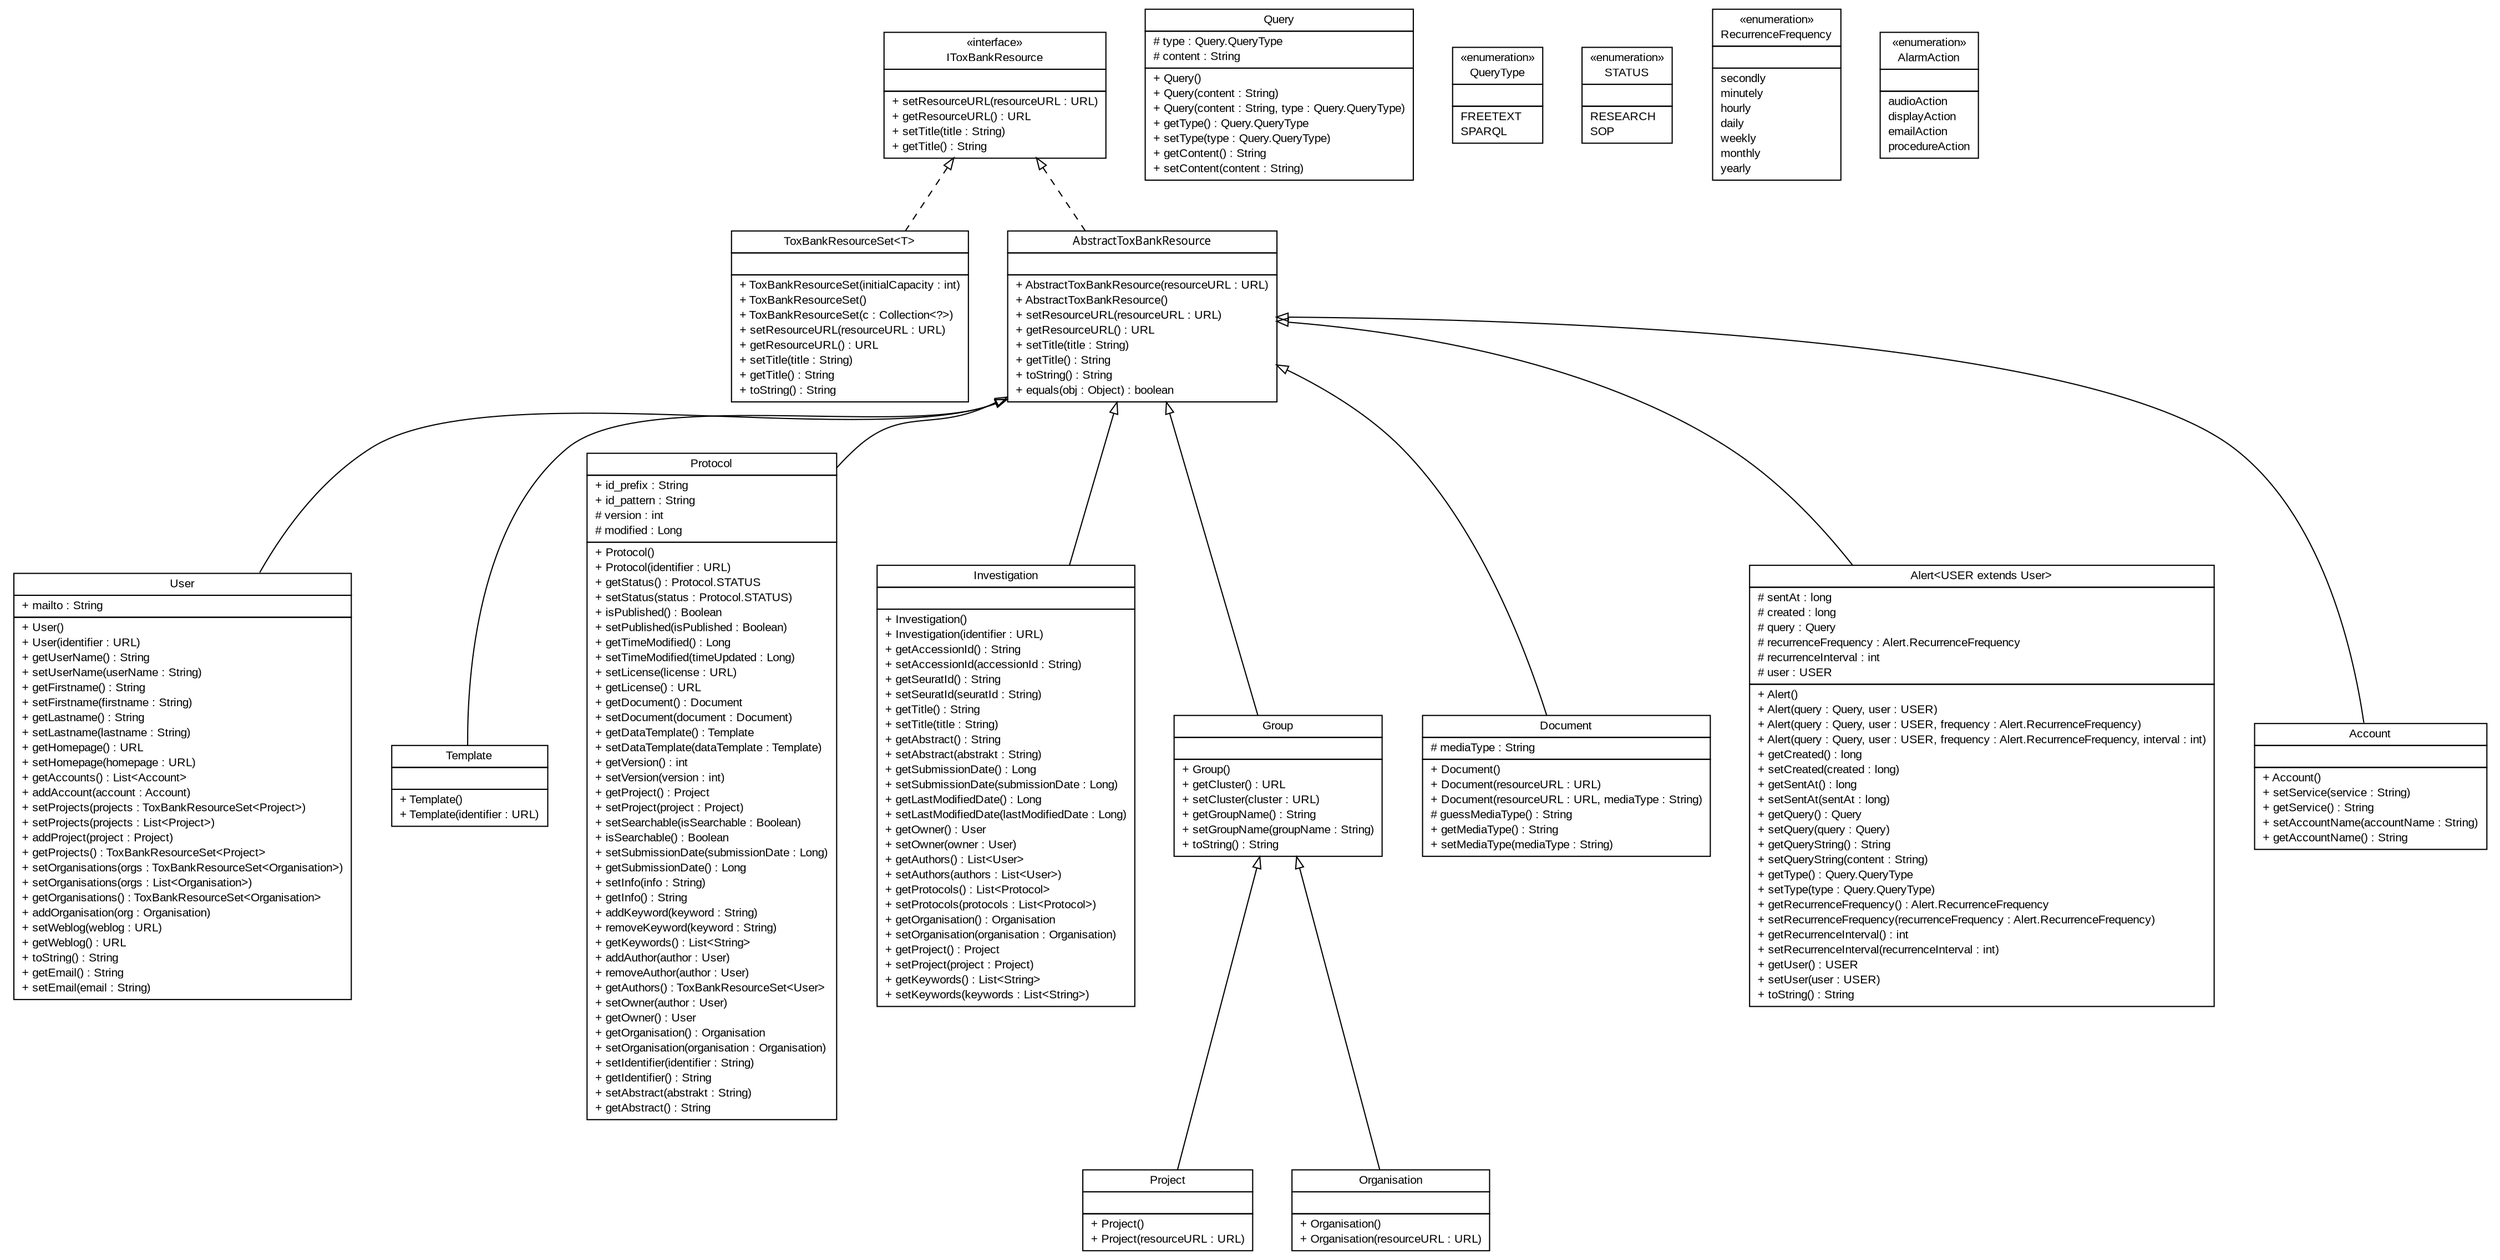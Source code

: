 #!/usr/local/bin/dot
#
# Class diagram 
# Generated by UmlGraph version 4.6 (http://www.spinellis.gr/sw/umlgraph)
#

digraph G {
	edge [fontname="arial",fontsize=10,labelfontname="arial",labelfontsize=10];
	node [fontname="arial",fontsize=10,shape=plaintext];
	// net.toxbank.client.resource.User
	c142 [label=<<table border="0" cellborder="1" cellspacing="0" cellpadding="2" port="p" href="./User.html">
		<tr><td><table border="0" cellspacing="0" cellpadding="1">
			<tr><td> User </td></tr>
		</table></td></tr>
		<tr><td><table border="0" cellspacing="0" cellpadding="1">
			<tr><td align="left"> + mailto : String </td></tr>
		</table></td></tr>
		<tr><td><table border="0" cellspacing="0" cellpadding="1">
			<tr><td align="left"> + User() </td></tr>
			<tr><td align="left"> + User(identifier : URL) </td></tr>
			<tr><td align="left"> + getUserName() : String </td></tr>
			<tr><td align="left"> + setUserName(userName : String) </td></tr>
			<tr><td align="left"> + getFirstname() : String </td></tr>
			<tr><td align="left"> + setFirstname(firstname : String) </td></tr>
			<tr><td align="left"> + getLastname() : String </td></tr>
			<tr><td align="left"> + setLastname(lastname : String) </td></tr>
			<tr><td align="left"> + getHomepage() : URL </td></tr>
			<tr><td align="left"> + setHomepage(homepage : URL) </td></tr>
			<tr><td align="left"> + getAccounts() : List&lt;Account&gt; </td></tr>
			<tr><td align="left"> + addAccount(account : Account) </td></tr>
			<tr><td align="left"> + setProjects(projects : ToxBankResourceSet&lt;Project&gt;) </td></tr>
			<tr><td align="left"> + setProjects(projects : List&lt;Project&gt;) </td></tr>
			<tr><td align="left"> + addProject(project : Project) </td></tr>
			<tr><td align="left"> + getProjects() : ToxBankResourceSet&lt;Project&gt; </td></tr>
			<tr><td align="left"> + setOrganisations(orgs : ToxBankResourceSet&lt;Organisation&gt;) </td></tr>
			<tr><td align="left"> + setOrganisations(orgs : List&lt;Organisation&gt;) </td></tr>
			<tr><td align="left"> + getOrganisations() : ToxBankResourceSet&lt;Organisation&gt; </td></tr>
			<tr><td align="left"> + addOrganisation(org : Organisation) </td></tr>
			<tr><td align="left"> + setWeblog(weblog : URL) </td></tr>
			<tr><td align="left"> + getWeblog() : URL </td></tr>
			<tr><td align="left"> + toString() : String </td></tr>
			<tr><td align="left"> + getEmail() : String </td></tr>
			<tr><td align="left"> + setEmail(email : String) </td></tr>
		</table></td></tr>
		</table>>, fontname="arial", fontcolor="black", fontsize=10.0];
	// net.toxbank.client.resource.ToxBankResourceSet<T>
	c143 [label=<<table border="0" cellborder="1" cellspacing="0" cellpadding="2" port="p" href="./ToxBankResourceSet.html">
		<tr><td><table border="0" cellspacing="0" cellpadding="1">
			<tr><td> ToxBankResourceSet&lt;T&gt; </td></tr>
		</table></td></tr>
		<tr><td><table border="0" cellspacing="0" cellpadding="1">
			<tr><td align="left">  </td></tr>
		</table></td></tr>
		<tr><td><table border="0" cellspacing="0" cellpadding="1">
			<tr><td align="left"> + ToxBankResourceSet(initialCapacity : int) </td></tr>
			<tr><td align="left"> + ToxBankResourceSet() </td></tr>
			<tr><td align="left"> + ToxBankResourceSet(c : Collection&lt;?&gt;) </td></tr>
			<tr><td align="left"> + setResourceURL(resourceURL : URL) </td></tr>
			<tr><td align="left"> + getResourceURL() : URL </td></tr>
			<tr><td align="left"> + setTitle(title : String) </td></tr>
			<tr><td align="left"> + getTitle() : String </td></tr>
			<tr><td align="left"> + toString() : String </td></tr>
		</table></td></tr>
		</table>>, fontname="arial", fontcolor="black", fontsize=10.0];
	// net.toxbank.client.resource.Template
	c144 [label=<<table border="0" cellborder="1" cellspacing="0" cellpadding="2" port="p" href="./Template.html">
		<tr><td><table border="0" cellspacing="0" cellpadding="1">
			<tr><td> Template </td></tr>
		</table></td></tr>
		<tr><td><table border="0" cellspacing="0" cellpadding="1">
			<tr><td align="left">  </td></tr>
		</table></td></tr>
		<tr><td><table border="0" cellspacing="0" cellpadding="1">
			<tr><td align="left"> + Template() </td></tr>
			<tr><td align="left"> + Template(identifier : URL) </td></tr>
		</table></td></tr>
		</table>>, fontname="arial", fontcolor="black", fontsize=10.0];
	// net.toxbank.client.resource.Query
	c145 [label=<<table border="0" cellborder="1" cellspacing="0" cellpadding="2" port="p" href="./Query.html">
		<tr><td><table border="0" cellspacing="0" cellpadding="1">
			<tr><td> Query </td></tr>
		</table></td></tr>
		<tr><td><table border="0" cellspacing="0" cellpadding="1">
			<tr><td align="left"> # type : Query.QueryType </td></tr>
			<tr><td align="left"> # content : String </td></tr>
		</table></td></tr>
		<tr><td><table border="0" cellspacing="0" cellpadding="1">
			<tr><td align="left"> + Query() </td></tr>
			<tr><td align="left"> + Query(content : String) </td></tr>
			<tr><td align="left"> + Query(content : String, type : Query.QueryType) </td></tr>
			<tr><td align="left"> + getType() : Query.QueryType </td></tr>
			<tr><td align="left"> + setType(type : Query.QueryType) </td></tr>
			<tr><td align="left"> + getContent() : String </td></tr>
			<tr><td align="left"> + setContent(content : String) </td></tr>
		</table></td></tr>
		</table>>, fontname="arial", fontcolor="black", fontsize=10.0];
	// net.toxbank.client.resource.Query.QueryType
	c146 [label=<<table border="0" cellborder="1" cellspacing="0" cellpadding="2" port="p" href="./Query.QueryType.html">
		<tr><td><table border="0" cellspacing="0" cellpadding="1">
			<tr><td> &laquo;enumeration&raquo; </td></tr>
			<tr><td> QueryType </td></tr>
		</table></td></tr>
		<tr><td><table border="0" cellspacing="0" cellpadding="1">
			<tr><td align="left">  </td></tr>
		</table></td></tr>
		<tr><td><table border="0" cellspacing="0" cellpadding="1">
			<tr><td align="left"> FREETEXT </td></tr>
			<tr><td align="left"> SPARQL </td></tr>
		</table></td></tr>
		</table>>, fontname="arial", fontcolor="black", fontsize=10.0];
	// net.toxbank.client.resource.Protocol
	c147 [label=<<table border="0" cellborder="1" cellspacing="0" cellpadding="2" port="p" href="./Protocol.html">
		<tr><td><table border="0" cellspacing="0" cellpadding="1">
			<tr><td> Protocol </td></tr>
		</table></td></tr>
		<tr><td><table border="0" cellspacing="0" cellpadding="1">
			<tr><td align="left"> + id_prefix : String </td></tr>
			<tr><td align="left"> + id_pattern : String </td></tr>
			<tr><td align="left"> # version : int </td></tr>
			<tr><td align="left"> # modified : Long </td></tr>
		</table></td></tr>
		<tr><td><table border="0" cellspacing="0" cellpadding="1">
			<tr><td align="left"> + Protocol() </td></tr>
			<tr><td align="left"> + Protocol(identifier : URL) </td></tr>
			<tr><td align="left"> + getStatus() : Protocol.STATUS </td></tr>
			<tr><td align="left"> + setStatus(status : Protocol.STATUS) </td></tr>
			<tr><td align="left"> + isPublished() : Boolean </td></tr>
			<tr><td align="left"> + setPublished(isPublished : Boolean) </td></tr>
			<tr><td align="left"> + getTimeModified() : Long </td></tr>
			<tr><td align="left"> + setTimeModified(timeUpdated : Long) </td></tr>
			<tr><td align="left"> + setLicense(license : URL) </td></tr>
			<tr><td align="left"> + getLicense() : URL </td></tr>
			<tr><td align="left"> + getDocument() : Document </td></tr>
			<tr><td align="left"> + setDocument(document : Document) </td></tr>
			<tr><td align="left"> + getDataTemplate() : Template </td></tr>
			<tr><td align="left"> + setDataTemplate(dataTemplate : Template) </td></tr>
			<tr><td align="left"> + getVersion() : int </td></tr>
			<tr><td align="left"> + setVersion(version : int) </td></tr>
			<tr><td align="left"> + getProject() : Project </td></tr>
			<tr><td align="left"> + setProject(project : Project) </td></tr>
			<tr><td align="left"> + setSearchable(isSearchable : Boolean) </td></tr>
			<tr><td align="left"> + isSearchable() : Boolean </td></tr>
			<tr><td align="left"> + setSubmissionDate(submissionDate : Long) </td></tr>
			<tr><td align="left"> + getSubmissionDate() : Long </td></tr>
			<tr><td align="left"> + setInfo(info : String) </td></tr>
			<tr><td align="left"> + getInfo() : String </td></tr>
			<tr><td align="left"> + addKeyword(keyword : String) </td></tr>
			<tr><td align="left"> + removeKeyword(keyword : String) </td></tr>
			<tr><td align="left"> + getKeywords() : List&lt;String&gt; </td></tr>
			<tr><td align="left"> + addAuthor(author : User) </td></tr>
			<tr><td align="left"> + removeAuthor(author : User) </td></tr>
			<tr><td align="left"> + getAuthors() : ToxBankResourceSet&lt;User&gt; </td></tr>
			<tr><td align="left"> + setOwner(author : User) </td></tr>
			<tr><td align="left"> + getOwner() : User </td></tr>
			<tr><td align="left"> + getOrganisation() : Organisation </td></tr>
			<tr><td align="left"> + setOrganisation(organisation : Organisation) </td></tr>
			<tr><td align="left"> + setIdentifier(identifier : String) </td></tr>
			<tr><td align="left"> + getIdentifier() : String </td></tr>
			<tr><td align="left"> + setAbstract(abstrakt : String) </td></tr>
			<tr><td align="left"> + getAbstract() : String </td></tr>
		</table></td></tr>
		</table>>, fontname="arial", fontcolor="black", fontsize=10.0];
	// net.toxbank.client.resource.Protocol.STATUS
	c148 [label=<<table border="0" cellborder="1" cellspacing="0" cellpadding="2" port="p" href="./Protocol.STATUS.html">
		<tr><td><table border="0" cellspacing="0" cellpadding="1">
			<tr><td> &laquo;enumeration&raquo; </td></tr>
			<tr><td> STATUS </td></tr>
		</table></td></tr>
		<tr><td><table border="0" cellspacing="0" cellpadding="1">
			<tr><td align="left">  </td></tr>
		</table></td></tr>
		<tr><td><table border="0" cellspacing="0" cellpadding="1">
			<tr><td align="left"> RESEARCH </td></tr>
			<tr><td align="left"> SOP </td></tr>
		</table></td></tr>
		</table>>, fontname="arial", fontcolor="black", fontsize=10.0];
	// net.toxbank.client.resource.Project
	c149 [label=<<table border="0" cellborder="1" cellspacing="0" cellpadding="2" port="p" href="./Project.html">
		<tr><td><table border="0" cellspacing="0" cellpadding="1">
			<tr><td> Project </td></tr>
		</table></td></tr>
		<tr><td><table border="0" cellspacing="0" cellpadding="1">
			<tr><td align="left">  </td></tr>
		</table></td></tr>
		<tr><td><table border="0" cellspacing="0" cellpadding="1">
			<tr><td align="left"> + Project() </td></tr>
			<tr><td align="left"> + Project(resourceURL : URL) </td></tr>
		</table></td></tr>
		</table>>, fontname="arial", fontcolor="black", fontsize=10.0];
	// net.toxbank.client.resource.Organisation
	c150 [label=<<table border="0" cellborder="1" cellspacing="0" cellpadding="2" port="p" href="./Organisation.html">
		<tr><td><table border="0" cellspacing="0" cellpadding="1">
			<tr><td> Organisation </td></tr>
		</table></td></tr>
		<tr><td><table border="0" cellspacing="0" cellpadding="1">
			<tr><td align="left">  </td></tr>
		</table></td></tr>
		<tr><td><table border="0" cellspacing="0" cellpadding="1">
			<tr><td align="left"> + Organisation() </td></tr>
			<tr><td align="left"> + Organisation(resourceURL : URL) </td></tr>
		</table></td></tr>
		</table>>, fontname="arial", fontcolor="black", fontsize=10.0];
	// net.toxbank.client.resource.IToxBankResource
	c151 [label=<<table border="0" cellborder="1" cellspacing="0" cellpadding="2" port="p" href="./IToxBankResource.html">
		<tr><td><table border="0" cellspacing="0" cellpadding="1">
			<tr><td> &laquo;interface&raquo; </td></tr>
			<tr><td> IToxBankResource </td></tr>
		</table></td></tr>
		<tr><td><table border="0" cellspacing="0" cellpadding="1">
			<tr><td align="left">  </td></tr>
		</table></td></tr>
		<tr><td><table border="0" cellspacing="0" cellpadding="1">
			<tr><td align="left"> + setResourceURL(resourceURL : URL) </td></tr>
			<tr><td align="left"> + getResourceURL() : URL </td></tr>
			<tr><td align="left"> + setTitle(title : String) </td></tr>
			<tr><td align="left"> + getTitle() : String </td></tr>
		</table></td></tr>
		</table>>, fontname="arial", fontcolor="black", fontsize=10.0];
	// net.toxbank.client.resource.Investigation
	c152 [label=<<table border="0" cellborder="1" cellspacing="0" cellpadding="2" port="p" href="./Investigation.html">
		<tr><td><table border="0" cellspacing="0" cellpadding="1">
			<tr><td> Investigation </td></tr>
		</table></td></tr>
		<tr><td><table border="0" cellspacing="0" cellpadding="1">
			<tr><td align="left">  </td></tr>
		</table></td></tr>
		<tr><td><table border="0" cellspacing="0" cellpadding="1">
			<tr><td align="left"> + Investigation() </td></tr>
			<tr><td align="left"> + Investigation(identifier : URL) </td></tr>
			<tr><td align="left"> + getAccessionId() : String </td></tr>
			<tr><td align="left"> + setAccessionId(accessionId : String) </td></tr>
			<tr><td align="left"> + getSeuratId() : String </td></tr>
			<tr><td align="left"> + setSeuratId(seuratId : String) </td></tr>
			<tr><td align="left"> + getTitle() : String </td></tr>
			<tr><td align="left"> + setTitle(title : String) </td></tr>
			<tr><td align="left"> + getAbstract() : String </td></tr>
			<tr><td align="left"> + setAbstract(abstrakt : String) </td></tr>
			<tr><td align="left"> + getSubmissionDate() : Long </td></tr>
			<tr><td align="left"> + setSubmissionDate(submissionDate : Long) </td></tr>
			<tr><td align="left"> + getLastModifiedDate() : Long </td></tr>
			<tr><td align="left"> + setLastModifiedDate(lastModifiedDate : Long) </td></tr>
			<tr><td align="left"> + getOwner() : User </td></tr>
			<tr><td align="left"> + setOwner(owner : User) </td></tr>
			<tr><td align="left"> + getAuthors() : List&lt;User&gt; </td></tr>
			<tr><td align="left"> + setAuthors(authors : List&lt;User&gt;) </td></tr>
			<tr><td align="left"> + getProtocols() : List&lt;Protocol&gt; </td></tr>
			<tr><td align="left"> + setProtocols(protocols : List&lt;Protocol&gt;) </td></tr>
			<tr><td align="left"> + getOrganisation() : Organisation </td></tr>
			<tr><td align="left"> + setOrganisation(organisation : Organisation) </td></tr>
			<tr><td align="left"> + getProject() : Project </td></tr>
			<tr><td align="left"> + setProject(project : Project) </td></tr>
			<tr><td align="left"> + getKeywords() : List&lt;String&gt; </td></tr>
			<tr><td align="left"> + setKeywords(keywords : List&lt;String&gt;) </td></tr>
		</table></td></tr>
		</table>>, fontname="arial", fontcolor="black", fontsize=10.0];
	// net.toxbank.client.resource.Group
	c153 [label=<<table border="0" cellborder="1" cellspacing="0" cellpadding="2" port="p" href="./Group.html">
		<tr><td><table border="0" cellspacing="0" cellpadding="1">
			<tr><td> Group </td></tr>
		</table></td></tr>
		<tr><td><table border="0" cellspacing="0" cellpadding="1">
			<tr><td align="left">  </td></tr>
		</table></td></tr>
		<tr><td><table border="0" cellspacing="0" cellpadding="1">
			<tr><td align="left"> + Group() </td></tr>
			<tr><td align="left"> + getCluster() : URL </td></tr>
			<tr><td align="left"> + setCluster(cluster : URL) </td></tr>
			<tr><td align="left"> + getGroupName() : String </td></tr>
			<tr><td align="left"> + setGroupName(groupName : String) </td></tr>
			<tr><td align="left"> + toString() : String </td></tr>
		</table></td></tr>
		</table>>, fontname="arial", fontcolor="black", fontsize=10.0];
	// net.toxbank.client.resource.Document
	c154 [label=<<table border="0" cellborder="1" cellspacing="0" cellpadding="2" port="p" href="./Document.html">
		<tr><td><table border="0" cellspacing="0" cellpadding="1">
			<tr><td> Document </td></tr>
		</table></td></tr>
		<tr><td><table border="0" cellspacing="0" cellpadding="1">
			<tr><td align="left"> # mediaType : String </td></tr>
		</table></td></tr>
		<tr><td><table border="0" cellspacing="0" cellpadding="1">
			<tr><td align="left"> + Document() </td></tr>
			<tr><td align="left"> + Document(resourceURL : URL) </td></tr>
			<tr><td align="left"> + Document(resourceURL : URL, mediaType : String) </td></tr>
			<tr><td align="left"> # guessMediaType() : String </td></tr>
			<tr><td align="left"> + getMediaType() : String </td></tr>
			<tr><td align="left"> + setMediaType(mediaType : String) </td></tr>
		</table></td></tr>
		</table>>, fontname="arial", fontcolor="black", fontsize=10.0];
	// net.toxbank.client.resource.Alert<USER extends net.toxbank.client.resource.User>
	c155 [label=<<table border="0" cellborder="1" cellspacing="0" cellpadding="2" port="p" href="./Alert.html">
		<tr><td><table border="0" cellspacing="0" cellpadding="1">
			<tr><td> Alert&lt;USER extends User&gt; </td></tr>
		</table></td></tr>
		<tr><td><table border="0" cellspacing="0" cellpadding="1">
			<tr><td align="left"> # sentAt : long </td></tr>
			<tr><td align="left"> # created : long </td></tr>
			<tr><td align="left"> # query : Query </td></tr>
			<tr><td align="left"> # recurrenceFrequency : Alert.RecurrenceFrequency </td></tr>
			<tr><td align="left"> # recurrenceInterval : int </td></tr>
			<tr><td align="left"> # user : USER </td></tr>
		</table></td></tr>
		<tr><td><table border="0" cellspacing="0" cellpadding="1">
			<tr><td align="left"> + Alert() </td></tr>
			<tr><td align="left"> + Alert(query : Query, user : USER) </td></tr>
			<tr><td align="left"> + Alert(query : Query, user : USER, frequency : Alert.RecurrenceFrequency) </td></tr>
			<tr><td align="left"> + Alert(query : Query, user : USER, frequency : Alert.RecurrenceFrequency, interval : int) </td></tr>
			<tr><td align="left"> + getCreated() : long </td></tr>
			<tr><td align="left"> + setCreated(created : long) </td></tr>
			<tr><td align="left"> + getSentAt() : long </td></tr>
			<tr><td align="left"> + setSentAt(sentAt : long) </td></tr>
			<tr><td align="left"> + getQuery() : Query </td></tr>
			<tr><td align="left"> + setQuery(query : Query) </td></tr>
			<tr><td align="left"> + getQueryString() : String </td></tr>
			<tr><td align="left"> + setQueryString(content : String) </td></tr>
			<tr><td align="left"> + getType() : Query.QueryType </td></tr>
			<tr><td align="left"> + setType(type : Query.QueryType) </td></tr>
			<tr><td align="left"> + getRecurrenceFrequency() : Alert.RecurrenceFrequency </td></tr>
			<tr><td align="left"> + setRecurrenceFrequency(recurrenceFrequency : Alert.RecurrenceFrequency) </td></tr>
			<tr><td align="left"> + getRecurrenceInterval() : int </td></tr>
			<tr><td align="left"> + setRecurrenceInterval(recurrenceInterval : int) </td></tr>
			<tr><td align="left"> + getUser() : USER </td></tr>
			<tr><td align="left"> + setUser(user : USER) </td></tr>
			<tr><td align="left"> + toString() : String </td></tr>
		</table></td></tr>
		</table>>, fontname="arial", fontcolor="black", fontsize=10.0];
	// net.toxbank.client.resource.Alert.RecurrenceFrequency
	c156 [label=<<table border="0" cellborder="1" cellspacing="0" cellpadding="2" port="p" href="./Alert.RecurrenceFrequency.html">
		<tr><td><table border="0" cellspacing="0" cellpadding="1">
			<tr><td> &laquo;enumeration&raquo; </td></tr>
			<tr><td> RecurrenceFrequency </td></tr>
		</table></td></tr>
		<tr><td><table border="0" cellspacing="0" cellpadding="1">
			<tr><td align="left">  </td></tr>
		</table></td></tr>
		<tr><td><table border="0" cellspacing="0" cellpadding="1">
			<tr><td align="left"> secondly </td></tr>
			<tr><td align="left"> minutely </td></tr>
			<tr><td align="left"> hourly </td></tr>
			<tr><td align="left"> daily </td></tr>
			<tr><td align="left"> weekly </td></tr>
			<tr><td align="left"> monthly </td></tr>
			<tr><td align="left"> yearly </td></tr>
		</table></td></tr>
		</table>>, fontname="arial", fontcolor="black", fontsize=10.0];
	// net.toxbank.client.resource.Alert.AlarmAction
	c157 [label=<<table border="0" cellborder="1" cellspacing="0" cellpadding="2" port="p" href="./Alert.AlarmAction.html">
		<tr><td><table border="0" cellspacing="0" cellpadding="1">
			<tr><td> &laquo;enumeration&raquo; </td></tr>
			<tr><td> AlarmAction </td></tr>
		</table></td></tr>
		<tr><td><table border="0" cellspacing="0" cellpadding="1">
			<tr><td align="left">  </td></tr>
		</table></td></tr>
		<tr><td><table border="0" cellspacing="0" cellpadding="1">
			<tr><td align="left"> audioAction </td></tr>
			<tr><td align="left"> displayAction </td></tr>
			<tr><td align="left"> emailAction </td></tr>
			<tr><td align="left"> procedureAction </td></tr>
		</table></td></tr>
		</table>>, fontname="arial", fontcolor="black", fontsize=10.0];
	// net.toxbank.client.resource.Account
	c158 [label=<<table border="0" cellborder="1" cellspacing="0" cellpadding="2" port="p" href="./Account.html">
		<tr><td><table border="0" cellspacing="0" cellpadding="1">
			<tr><td> Account </td></tr>
		</table></td></tr>
		<tr><td><table border="0" cellspacing="0" cellpadding="1">
			<tr><td align="left">  </td></tr>
		</table></td></tr>
		<tr><td><table border="0" cellspacing="0" cellpadding="1">
			<tr><td align="left"> + Account() </td></tr>
			<tr><td align="left"> + setService(service : String) </td></tr>
			<tr><td align="left"> + getService() : String </td></tr>
			<tr><td align="left"> + setAccountName(accountName : String) </td></tr>
			<tr><td align="left"> + getAccountName() : String </td></tr>
		</table></td></tr>
		</table>>, fontname="arial", fontcolor="black", fontsize=10.0];
	// net.toxbank.client.resource.AbstractToxBankResource
	c159 [label=<<table border="0" cellborder="1" cellspacing="0" cellpadding="2" port="p" href="./AbstractToxBankResource.html">
		<tr><td><table border="0" cellspacing="0" cellpadding="1">
			<tr><td><font face="ariali"> AbstractToxBankResource </font></td></tr>
		</table></td></tr>
		<tr><td><table border="0" cellspacing="0" cellpadding="1">
			<tr><td align="left">  </td></tr>
		</table></td></tr>
		<tr><td><table border="0" cellspacing="0" cellpadding="1">
			<tr><td align="left"> + AbstractToxBankResource(resourceURL : URL) </td></tr>
			<tr><td align="left"> + AbstractToxBankResource() </td></tr>
			<tr><td align="left"> + setResourceURL(resourceURL : URL) </td></tr>
			<tr><td align="left"> + getResourceURL() : URL </td></tr>
			<tr><td align="left"> + setTitle(title : String) </td></tr>
			<tr><td align="left"> + getTitle() : String </td></tr>
			<tr><td align="left"> + toString() : String </td></tr>
			<tr><td align="left"> + equals(obj : Object) : boolean </td></tr>
		</table></td></tr>
		</table>>, fontname="arial", fontcolor="black", fontsize=10.0];
	//net.toxbank.client.resource.User extends net.toxbank.client.resource.AbstractToxBankResource
	c159:p -> c142:p [dir=back,arrowtail=empty];
	//net.toxbank.client.resource.ToxBankResourceSet<T> implements net.toxbank.client.resource.IToxBankResource
	c151:p -> c143:p [dir=back,arrowtail=empty,style=dashed];
	//net.toxbank.client.resource.Template extends net.toxbank.client.resource.AbstractToxBankResource
	c159:p -> c144:p [dir=back,arrowtail=empty];
	//net.toxbank.client.resource.Protocol extends net.toxbank.client.resource.AbstractToxBankResource
	c159:p -> c147:p [dir=back,arrowtail=empty];
	//net.toxbank.client.resource.Project extends net.toxbank.client.resource.Group
	c153:p -> c149:p [dir=back,arrowtail=empty];
	//net.toxbank.client.resource.Organisation extends net.toxbank.client.resource.Group
	c153:p -> c150:p [dir=back,arrowtail=empty];
	//net.toxbank.client.resource.Investigation extends net.toxbank.client.resource.AbstractToxBankResource
	c159:p -> c152:p [dir=back,arrowtail=empty];
	//net.toxbank.client.resource.Group extends net.toxbank.client.resource.AbstractToxBankResource
	c159:p -> c153:p [dir=back,arrowtail=empty];
	//net.toxbank.client.resource.Document extends net.toxbank.client.resource.AbstractToxBankResource
	c159:p -> c154:p [dir=back,arrowtail=empty];
	//net.toxbank.client.resource.Alert<USER extends net.toxbank.client.resource.User> extends net.toxbank.client.resource.AbstractToxBankResource
	c159:p -> c155:p [dir=back,arrowtail=empty];
	//net.toxbank.client.resource.Account extends net.toxbank.client.resource.AbstractToxBankResource
	c159:p -> c158:p [dir=back,arrowtail=empty];
	//net.toxbank.client.resource.AbstractToxBankResource implements net.toxbank.client.resource.IToxBankResource
	c151:p -> c159:p [dir=back,arrowtail=empty,style=dashed];
}

